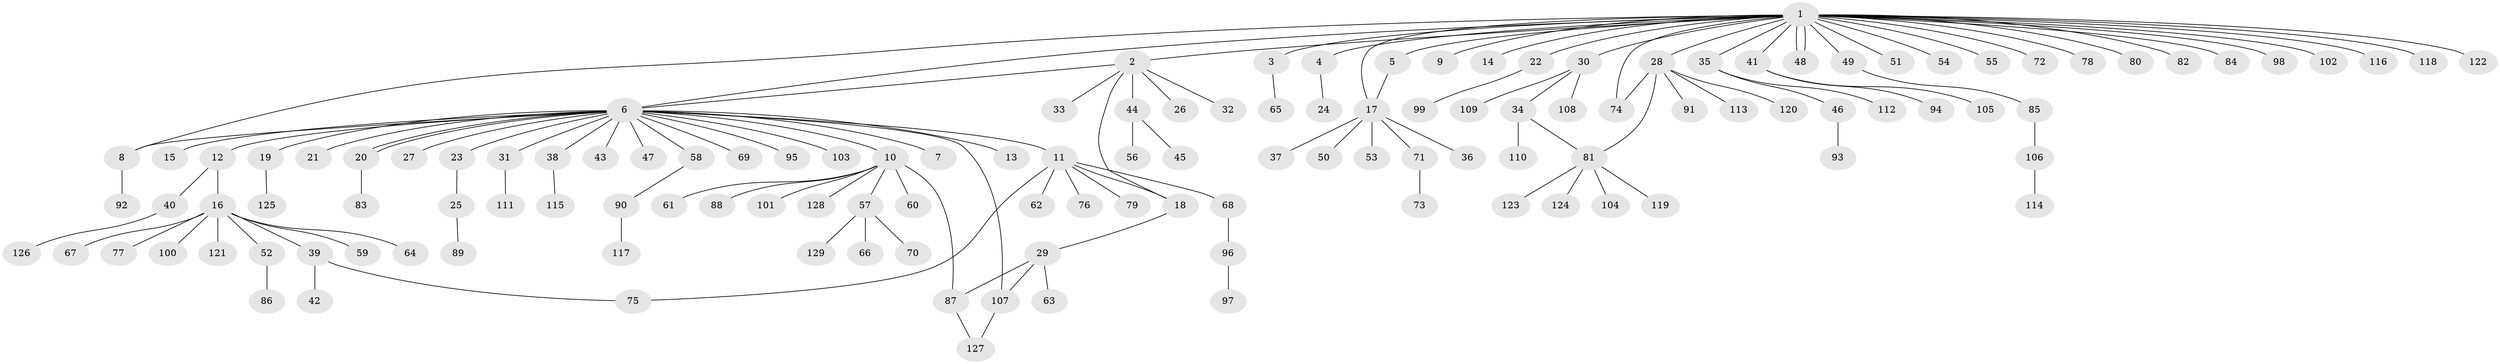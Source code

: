 // coarse degree distribution, {30: 0.010101010101010102, 8: 0.020202020202020204, 1: 0.7070707070707071, 6: 0.020202020202020204, 23: 0.010101010101010102, 2: 0.12121212121212122, 7: 0.010101010101010102, 3: 0.0707070707070707, 5: 0.030303030303030304}
// Generated by graph-tools (version 1.1) at 2025/41/03/06/25 10:41:52]
// undirected, 129 vertices, 140 edges
graph export_dot {
graph [start="1"]
  node [color=gray90,style=filled];
  1;
  2;
  3;
  4;
  5;
  6;
  7;
  8;
  9;
  10;
  11;
  12;
  13;
  14;
  15;
  16;
  17;
  18;
  19;
  20;
  21;
  22;
  23;
  24;
  25;
  26;
  27;
  28;
  29;
  30;
  31;
  32;
  33;
  34;
  35;
  36;
  37;
  38;
  39;
  40;
  41;
  42;
  43;
  44;
  45;
  46;
  47;
  48;
  49;
  50;
  51;
  52;
  53;
  54;
  55;
  56;
  57;
  58;
  59;
  60;
  61;
  62;
  63;
  64;
  65;
  66;
  67;
  68;
  69;
  70;
  71;
  72;
  73;
  74;
  75;
  76;
  77;
  78;
  79;
  80;
  81;
  82;
  83;
  84;
  85;
  86;
  87;
  88;
  89;
  90;
  91;
  92;
  93;
  94;
  95;
  96;
  97;
  98;
  99;
  100;
  101;
  102;
  103;
  104;
  105;
  106;
  107;
  108;
  109;
  110;
  111;
  112;
  113;
  114;
  115;
  116;
  117;
  118;
  119;
  120;
  121;
  122;
  123;
  124;
  125;
  126;
  127;
  128;
  129;
  1 -- 2;
  1 -- 3;
  1 -- 4;
  1 -- 5;
  1 -- 6;
  1 -- 8;
  1 -- 9;
  1 -- 14;
  1 -- 17;
  1 -- 22;
  1 -- 28;
  1 -- 30;
  1 -- 35;
  1 -- 41;
  1 -- 48;
  1 -- 48;
  1 -- 49;
  1 -- 51;
  1 -- 54;
  1 -- 55;
  1 -- 72;
  1 -- 74;
  1 -- 78;
  1 -- 80;
  1 -- 82;
  1 -- 84;
  1 -- 98;
  1 -- 102;
  1 -- 116;
  1 -- 118;
  1 -- 122;
  2 -- 6;
  2 -- 18;
  2 -- 26;
  2 -- 32;
  2 -- 33;
  2 -- 44;
  3 -- 65;
  4 -- 24;
  5 -- 17;
  6 -- 7;
  6 -- 8;
  6 -- 10;
  6 -- 11;
  6 -- 12;
  6 -- 13;
  6 -- 15;
  6 -- 19;
  6 -- 20;
  6 -- 20;
  6 -- 21;
  6 -- 23;
  6 -- 27;
  6 -- 31;
  6 -- 38;
  6 -- 43;
  6 -- 47;
  6 -- 58;
  6 -- 69;
  6 -- 95;
  6 -- 103;
  6 -- 107;
  8 -- 92;
  10 -- 57;
  10 -- 60;
  10 -- 61;
  10 -- 87;
  10 -- 88;
  10 -- 101;
  10 -- 128;
  11 -- 18;
  11 -- 62;
  11 -- 68;
  11 -- 75;
  11 -- 76;
  11 -- 79;
  12 -- 16;
  12 -- 40;
  16 -- 39;
  16 -- 52;
  16 -- 59;
  16 -- 64;
  16 -- 67;
  16 -- 77;
  16 -- 100;
  16 -- 121;
  17 -- 36;
  17 -- 37;
  17 -- 50;
  17 -- 53;
  17 -- 71;
  18 -- 29;
  19 -- 125;
  20 -- 83;
  22 -- 99;
  23 -- 25;
  25 -- 89;
  28 -- 74;
  28 -- 81;
  28 -- 91;
  28 -- 113;
  28 -- 120;
  29 -- 63;
  29 -- 87;
  29 -- 107;
  30 -- 34;
  30 -- 108;
  30 -- 109;
  31 -- 111;
  34 -- 81;
  34 -- 110;
  35 -- 46;
  35 -- 112;
  38 -- 115;
  39 -- 42;
  39 -- 75;
  40 -- 126;
  41 -- 94;
  41 -- 105;
  44 -- 45;
  44 -- 56;
  46 -- 93;
  49 -- 85;
  52 -- 86;
  57 -- 66;
  57 -- 70;
  57 -- 129;
  58 -- 90;
  68 -- 96;
  71 -- 73;
  81 -- 104;
  81 -- 119;
  81 -- 123;
  81 -- 124;
  85 -- 106;
  87 -- 127;
  90 -- 117;
  96 -- 97;
  106 -- 114;
  107 -- 127;
}
